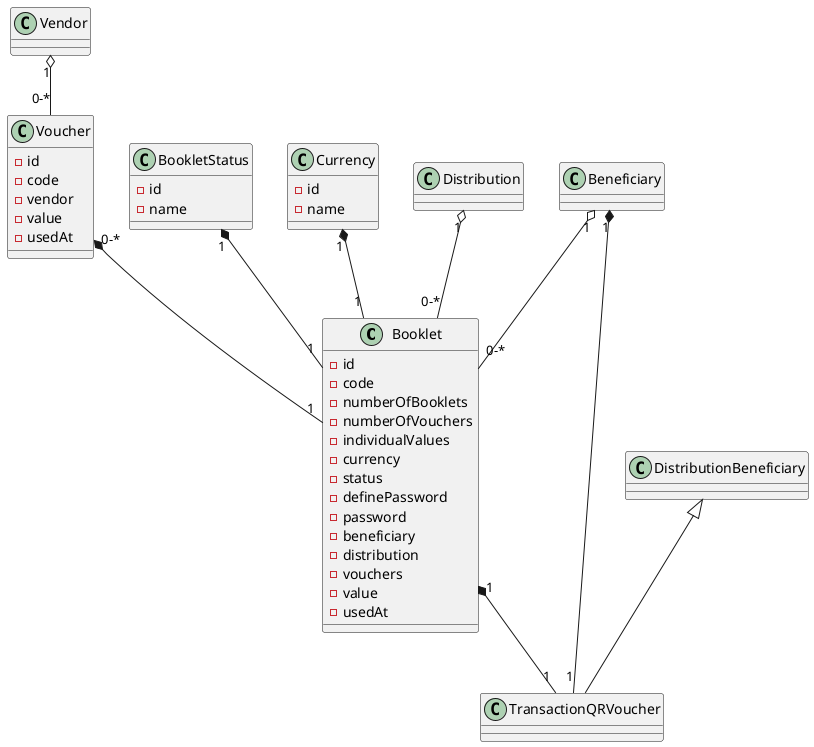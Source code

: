 @startuml customModelFields

class Booklet {
    - id
    - code
    - numberOfBooklets
    - numberOfVouchers
    - individualValues
    - currency
    - status
    - definePassword
    - password
    - beneficiary
    - distribution
    - vouchers
    - value
    - usedAt
}

class Voucher {
    - id
    - code
    - vendor
    - value
    - usedAt
}

class BookletStatus {
    - id
    - name
}

class Currency {
    - id
    - name
}
 
 BookletStatus "1" *-- "1" Booklet
 Currency "1" *-- "1" Booklet
 Beneficiary "1" o-- "0-*" Booklet
 Distribution "1" o-- "0-*" Booklet
 Voucher "0-*" *-- "1" Booklet
 
 Beneficiary "1" *-- "1" TransactionQRVoucher
 Booklet "1" *-- "1" TransactionQRVoucher
 
 Vendor "1" o-- "0-*" Voucher
 
 DistributionBeneficiary <|-- TransactionQRVoucher

@enduml